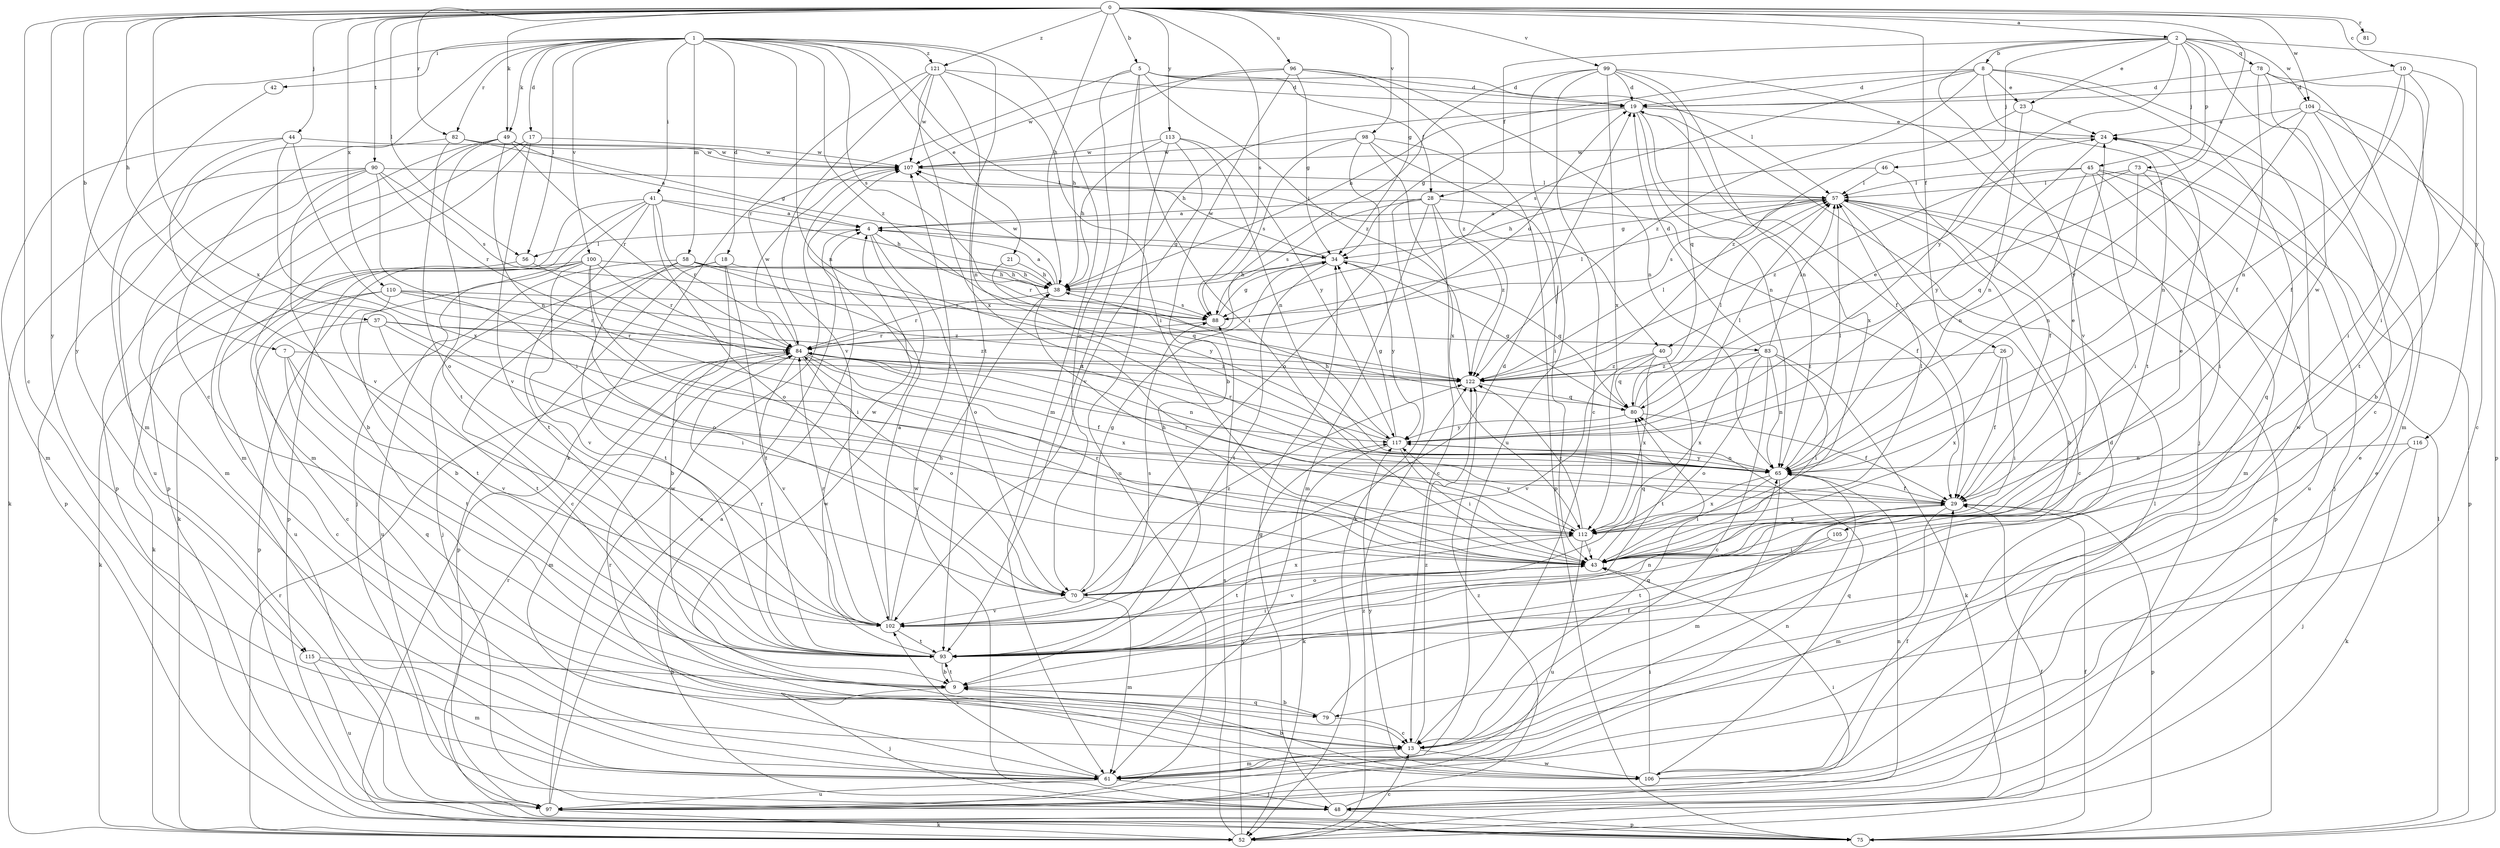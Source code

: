 strict digraph  {
0;
1;
2;
4;
5;
7;
8;
9;
10;
13;
17;
18;
19;
21;
23;
24;
26;
28;
29;
34;
37;
38;
40;
41;
42;
43;
44;
45;
46;
48;
49;
52;
56;
57;
58;
61;
65;
70;
73;
75;
78;
79;
80;
81;
82;
83;
84;
88;
90;
93;
96;
97;
98;
99;
100;
102;
104;
105;
106;
107;
110;
112;
113;
115;
116;
117;
121;
122;
0 -> 2  [label=a];
0 -> 5  [label=b];
0 -> 7  [label=b];
0 -> 10  [label=c];
0 -> 13  [label=c];
0 -> 26  [label=f];
0 -> 34  [label=g];
0 -> 37  [label=h];
0 -> 38  [label=h];
0 -> 40  [label=i];
0 -> 44  [label=j];
0 -> 49  [label=k];
0 -> 56  [label=l];
0 -> 81  [label=r];
0 -> 82  [label=r];
0 -> 88  [label=s];
0 -> 90  [label=t];
0 -> 96  [label=u];
0 -> 98  [label=v];
0 -> 99  [label=v];
0 -> 104  [label=w];
0 -> 110  [label=x];
0 -> 112  [label=x];
0 -> 113  [label=y];
0 -> 115  [label=y];
0 -> 121  [label=z];
1 -> 13  [label=c];
1 -> 17  [label=d];
1 -> 18  [label=d];
1 -> 21  [label=e];
1 -> 40  [label=i];
1 -> 41  [label=i];
1 -> 42  [label=i];
1 -> 49  [label=k];
1 -> 56  [label=l];
1 -> 58  [label=m];
1 -> 61  [label=m];
1 -> 65  [label=n];
1 -> 82  [label=r];
1 -> 88  [label=s];
1 -> 93  [label=t];
1 -> 100  [label=v];
1 -> 115  [label=y];
1 -> 121  [label=z];
1 -> 122  [label=z];
2 -> 8  [label=b];
2 -> 23  [label=e];
2 -> 28  [label=f];
2 -> 45  [label=j];
2 -> 46  [label=j];
2 -> 73  [label=p];
2 -> 78  [label=q];
2 -> 102  [label=v];
2 -> 104  [label=w];
2 -> 105  [label=w];
2 -> 116  [label=y];
2 -> 117  [label=y];
4 -> 34  [label=g];
4 -> 56  [label=l];
4 -> 70  [label=o];
4 -> 83  [label=r];
4 -> 106  [label=w];
5 -> 19  [label=d];
5 -> 28  [label=f];
5 -> 43  [label=i];
5 -> 57  [label=l];
5 -> 70  [label=o];
5 -> 84  [label=r];
5 -> 93  [label=t];
5 -> 122  [label=z];
7 -> 79  [label=q];
7 -> 93  [label=t];
7 -> 102  [label=v];
7 -> 122  [label=z];
8 -> 19  [label=d];
8 -> 23  [label=e];
8 -> 38  [label=h];
8 -> 79  [label=q];
8 -> 88  [label=s];
8 -> 93  [label=t];
8 -> 106  [label=w];
8 -> 122  [label=z];
9 -> 48  [label=j];
9 -> 79  [label=q];
9 -> 93  [label=t];
10 -> 19  [label=d];
10 -> 29  [label=f];
10 -> 43  [label=i];
10 -> 65  [label=n];
10 -> 93  [label=t];
13 -> 61  [label=m];
13 -> 80  [label=q];
13 -> 106  [label=w];
13 -> 122  [label=z];
17 -> 61  [label=m];
17 -> 75  [label=p];
17 -> 102  [label=v];
17 -> 107  [label=w];
18 -> 9  [label=b];
18 -> 13  [label=c];
18 -> 38  [label=h];
18 -> 75  [label=p];
18 -> 93  [label=t];
19 -> 24  [label=e];
19 -> 29  [label=f];
19 -> 34  [label=g];
19 -> 38  [label=h];
19 -> 65  [label=n];
19 -> 112  [label=x];
21 -> 38  [label=h];
21 -> 80  [label=q];
23 -> 24  [label=e];
23 -> 65  [label=n];
23 -> 122  [label=z];
24 -> 107  [label=w];
24 -> 117  [label=y];
26 -> 29  [label=f];
26 -> 43  [label=i];
26 -> 112  [label=x];
26 -> 122  [label=z];
28 -> 4  [label=a];
28 -> 13  [label=c];
28 -> 29  [label=f];
28 -> 52  [label=k];
28 -> 61  [label=m];
28 -> 88  [label=s];
28 -> 122  [label=z];
29 -> 24  [label=e];
29 -> 61  [label=m];
29 -> 75  [label=p];
29 -> 84  [label=r];
29 -> 112  [label=x];
34 -> 38  [label=h];
34 -> 80  [label=q];
34 -> 93  [label=t];
34 -> 107  [label=w];
34 -> 117  [label=y];
37 -> 13  [label=c];
37 -> 43  [label=i];
37 -> 84  [label=r];
37 -> 93  [label=t];
37 -> 122  [label=z];
38 -> 4  [label=a];
38 -> 84  [label=r];
38 -> 88  [label=s];
38 -> 107  [label=w];
40 -> 80  [label=q];
40 -> 93  [label=t];
40 -> 102  [label=v];
40 -> 112  [label=x];
40 -> 122  [label=z];
41 -> 4  [label=a];
41 -> 38  [label=h];
41 -> 48  [label=j];
41 -> 52  [label=k];
41 -> 70  [label=o];
41 -> 75  [label=p];
41 -> 84  [label=r];
41 -> 93  [label=t];
42 -> 61  [label=m];
43 -> 24  [label=e];
43 -> 38  [label=h];
43 -> 70  [label=o];
43 -> 80  [label=q];
43 -> 84  [label=r];
43 -> 102  [label=v];
44 -> 29  [label=f];
44 -> 61  [label=m];
44 -> 102  [label=v];
44 -> 107  [label=w];
44 -> 112  [label=x];
45 -> 43  [label=i];
45 -> 48  [label=j];
45 -> 57  [label=l];
45 -> 61  [label=m];
45 -> 65  [label=n];
45 -> 97  [label=u];
45 -> 122  [label=z];
46 -> 29  [label=f];
46 -> 38  [label=h];
46 -> 57  [label=l];
48 -> 4  [label=a];
48 -> 34  [label=g];
48 -> 43  [label=i];
48 -> 57  [label=l];
48 -> 75  [label=p];
48 -> 107  [label=w];
48 -> 122  [label=z];
49 -> 4  [label=a];
49 -> 61  [label=m];
49 -> 65  [label=n];
49 -> 75  [label=p];
49 -> 84  [label=r];
49 -> 93  [label=t];
49 -> 107  [label=w];
52 -> 13  [label=c];
52 -> 29  [label=f];
52 -> 84  [label=r];
52 -> 88  [label=s];
52 -> 117  [label=y];
52 -> 122  [label=z];
56 -> 52  [label=k];
56 -> 117  [label=y];
57 -> 4  [label=a];
57 -> 9  [label=b];
57 -> 13  [label=c];
57 -> 34  [label=g];
57 -> 75  [label=p];
57 -> 88  [label=s];
58 -> 38  [label=h];
58 -> 48  [label=j];
58 -> 65  [label=n];
58 -> 93  [label=t];
58 -> 97  [label=u];
58 -> 117  [label=y];
61 -> 48  [label=j];
61 -> 65  [label=n];
61 -> 97  [label=u];
61 -> 102  [label=v];
65 -> 29  [label=f];
65 -> 43  [label=i];
65 -> 57  [label=l];
65 -> 61  [label=m];
65 -> 112  [label=x];
65 -> 117  [label=y];
70 -> 34  [label=g];
70 -> 61  [label=m];
70 -> 102  [label=v];
70 -> 112  [label=x];
70 -> 122  [label=z];
73 -> 43  [label=i];
73 -> 57  [label=l];
73 -> 65  [label=n];
73 -> 75  [label=p];
73 -> 80  [label=q];
75 -> 29  [label=f];
75 -> 57  [label=l];
78 -> 13  [label=c];
78 -> 19  [label=d];
78 -> 29  [label=f];
78 -> 61  [label=m];
78 -> 75  [label=p];
79 -> 9  [label=b];
79 -> 13  [label=c];
79 -> 29  [label=f];
80 -> 24  [label=e];
80 -> 29  [label=f];
80 -> 34  [label=g];
80 -> 57  [label=l];
80 -> 117  [label=y];
82 -> 34  [label=g];
82 -> 70  [label=o];
82 -> 97  [label=u];
82 -> 107  [label=w];
83 -> 13  [label=c];
83 -> 19  [label=d];
83 -> 43  [label=i];
83 -> 52  [label=k];
83 -> 57  [label=l];
83 -> 65  [label=n];
83 -> 70  [label=o];
83 -> 112  [label=x];
83 -> 122  [label=z];
84 -> 19  [label=d];
84 -> 29  [label=f];
84 -> 61  [label=m];
84 -> 65  [label=n];
84 -> 70  [label=o];
84 -> 102  [label=v];
84 -> 107  [label=w];
84 -> 112  [label=x];
84 -> 122  [label=z];
88 -> 34  [label=g];
88 -> 57  [label=l];
88 -> 84  [label=r];
90 -> 9  [label=b];
90 -> 43  [label=i];
90 -> 52  [label=k];
90 -> 57  [label=l];
90 -> 61  [label=m];
90 -> 75  [label=p];
90 -> 84  [label=r];
90 -> 88  [label=s];
93 -> 9  [label=b];
93 -> 43  [label=i];
93 -> 65  [label=n];
93 -> 84  [label=r];
93 -> 107  [label=w];
96 -> 9  [label=b];
96 -> 19  [label=d];
96 -> 34  [label=g];
96 -> 38  [label=h];
96 -> 65  [label=n];
96 -> 107  [label=w];
96 -> 122  [label=z];
97 -> 4  [label=a];
97 -> 24  [label=e];
97 -> 52  [label=k];
97 -> 65  [label=n];
97 -> 84  [label=r];
97 -> 107  [label=w];
98 -> 43  [label=i];
98 -> 70  [label=o];
98 -> 75  [label=p];
98 -> 88  [label=s];
98 -> 107  [label=w];
98 -> 112  [label=x];
99 -> 13  [label=c];
99 -> 19  [label=d];
99 -> 48  [label=j];
99 -> 65  [label=n];
99 -> 80  [label=q];
99 -> 84  [label=r];
99 -> 97  [label=u];
99 -> 112  [label=x];
100 -> 9  [label=b];
100 -> 38  [label=h];
100 -> 43  [label=i];
100 -> 70  [label=o];
100 -> 75  [label=p];
100 -> 84  [label=r];
100 -> 97  [label=u];
100 -> 102  [label=v];
102 -> 4  [label=a];
102 -> 19  [label=d];
102 -> 38  [label=h];
102 -> 84  [label=r];
102 -> 88  [label=s];
102 -> 93  [label=t];
104 -> 9  [label=b];
104 -> 13  [label=c];
104 -> 24  [label=e];
104 -> 43  [label=i];
104 -> 65  [label=n];
104 -> 117  [label=y];
105 -> 43  [label=i];
105 -> 93  [label=t];
106 -> 9  [label=b];
106 -> 19  [label=d];
106 -> 24  [label=e];
106 -> 29  [label=f];
106 -> 43  [label=i];
106 -> 80  [label=q];
106 -> 84  [label=r];
106 -> 117  [label=y];
107 -> 57  [label=l];
110 -> 13  [label=c];
110 -> 52  [label=k];
110 -> 84  [label=r];
110 -> 88  [label=s];
110 -> 93  [label=t];
110 -> 122  [label=z];
112 -> 43  [label=i];
112 -> 57  [label=l];
112 -> 93  [label=t];
112 -> 97  [label=u];
112 -> 117  [label=y];
112 -> 122  [label=z];
113 -> 38  [label=h];
113 -> 65  [label=n];
113 -> 97  [label=u];
113 -> 102  [label=v];
113 -> 107  [label=w];
113 -> 117  [label=y];
115 -> 9  [label=b];
115 -> 61  [label=m];
115 -> 97  [label=u];
116 -> 48  [label=j];
116 -> 52  [label=k];
116 -> 65  [label=n];
117 -> 34  [label=g];
117 -> 38  [label=h];
117 -> 43  [label=i];
117 -> 52  [label=k];
117 -> 57  [label=l];
117 -> 65  [label=n];
117 -> 84  [label=r];
121 -> 19  [label=d];
121 -> 43  [label=i];
121 -> 52  [label=k];
121 -> 65  [label=n];
121 -> 102  [label=v];
121 -> 107  [label=w];
121 -> 112  [label=x];
122 -> 57  [label=l];
122 -> 80  [label=q];
}
